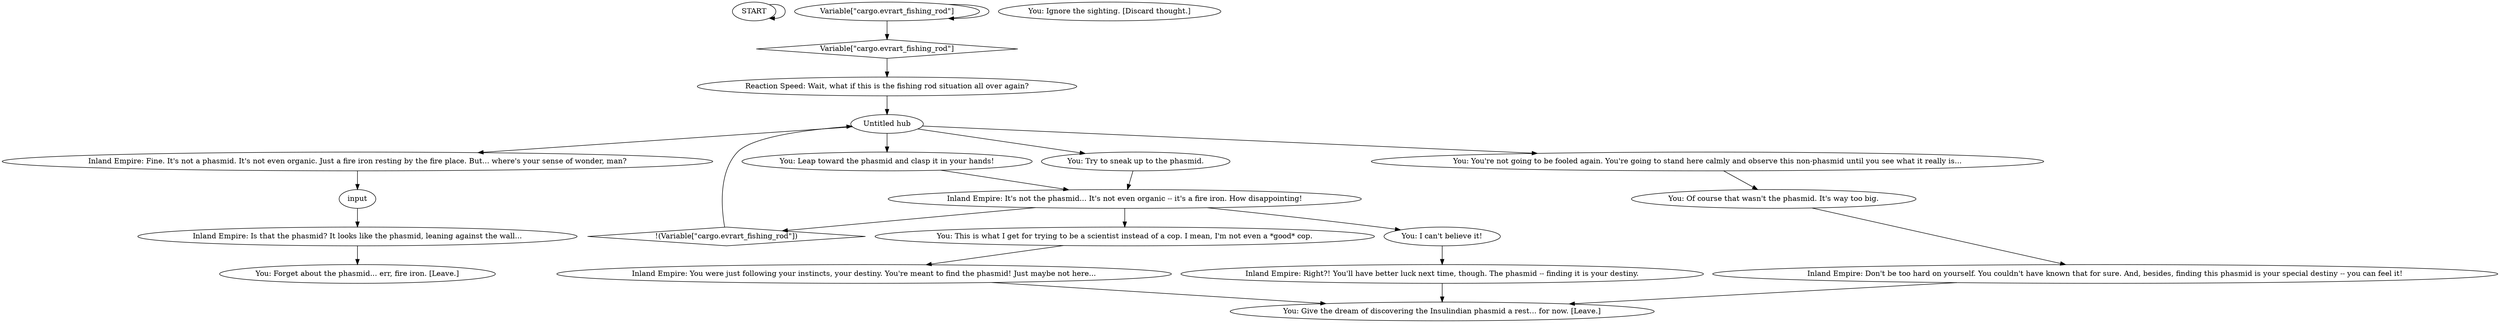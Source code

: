 # NETHOUSE ORB / fireplace phasmid
# You think the fire iron is a phasmid.
# ==================================================
digraph G {
	  0 [label="START"];
	  1 [label="input"];
	  2 [label="You: Forget about the phasmid... err, fire iron. [Leave.]"];
	  3 [label="Variable[\"cargo.evrart_fishing_rod\"]"];
	  4 [label="Variable[\"cargo.evrart_fishing_rod\"]", shape=diamond];
	  5 [label="!(Variable[\"cargo.evrart_fishing_rod\"])", shape=diamond];
	  6 [label="You: Of course that wasn't the phasmid. It's way too big."];
	  7 [label="Inland Empire: Fine. It's not a phasmid. It's not even organic. Just a fire iron resting by the fire place. But... where's your sense of wonder, man?"];
	  8 [label="You: Ignore the sighting. [Discard thought.]"];
	  9 [label="You: This is what I get for trying to be a scientist instead of a cop. I mean, I'm not even a *good* cop."];
	  10 [label="Inland Empire: Don't be too hard on yourself. You couldn't have known that for sure. And, besides, finding this phasmid is your special destiny -- you can feel it!"];
	  11 [label="You: Give the dream of discovering the Insulindian phasmid a rest... for now. [Leave.]"];
	  12 [label="You: Try to sneak up to the phasmid."];
	  13 [label="Untitled hub"];
	  14 [label="You: You're not going to be fooled again. You're going to stand here calmly and observe this non-phasmid until you see what it really is..."];
	  15 [label="Reaction Speed: Wait, what if this is the fishing rod situation all over again?"];
	  16 [label="You: Leap toward the phasmid and clasp it in your hands!"];
	  17 [label="Inland Empire: Right?! You'll have better luck next time, though. The phasmid -- finding it is your destiny."];
	  18 [label="Inland Empire: Is that the phasmid? It looks like the phasmid, leaning against the wall..."];
	  19 [label="You: I can't believe it!"];
	  20 [label="Inland Empire: It's not the phasmid... It's not even organic -- it's a fire iron. How disappointing!"];
	  21 [label="Inland Empire: You were just following your instincts, your destiny. You're meant to find the phasmid! Just maybe not here..."];
	  0 -> 0
	  1 -> 18
	  3 -> 3
	  3 -> 4
	  4 -> 15
	  5 -> 13
	  6 -> 10
	  7 -> 1
	  9 -> 21
	  10 -> 11
	  12 -> 20
	  13 -> 16
	  13 -> 12
	  13 -> 14
	  13 -> 7
	  14 -> 6
	  15 -> 13
	  16 -> 20
	  17 -> 11
	  18 -> 2
	  19 -> 17
	  20 -> 9
	  20 -> 19
	  20 -> 5
	  21 -> 11
}

